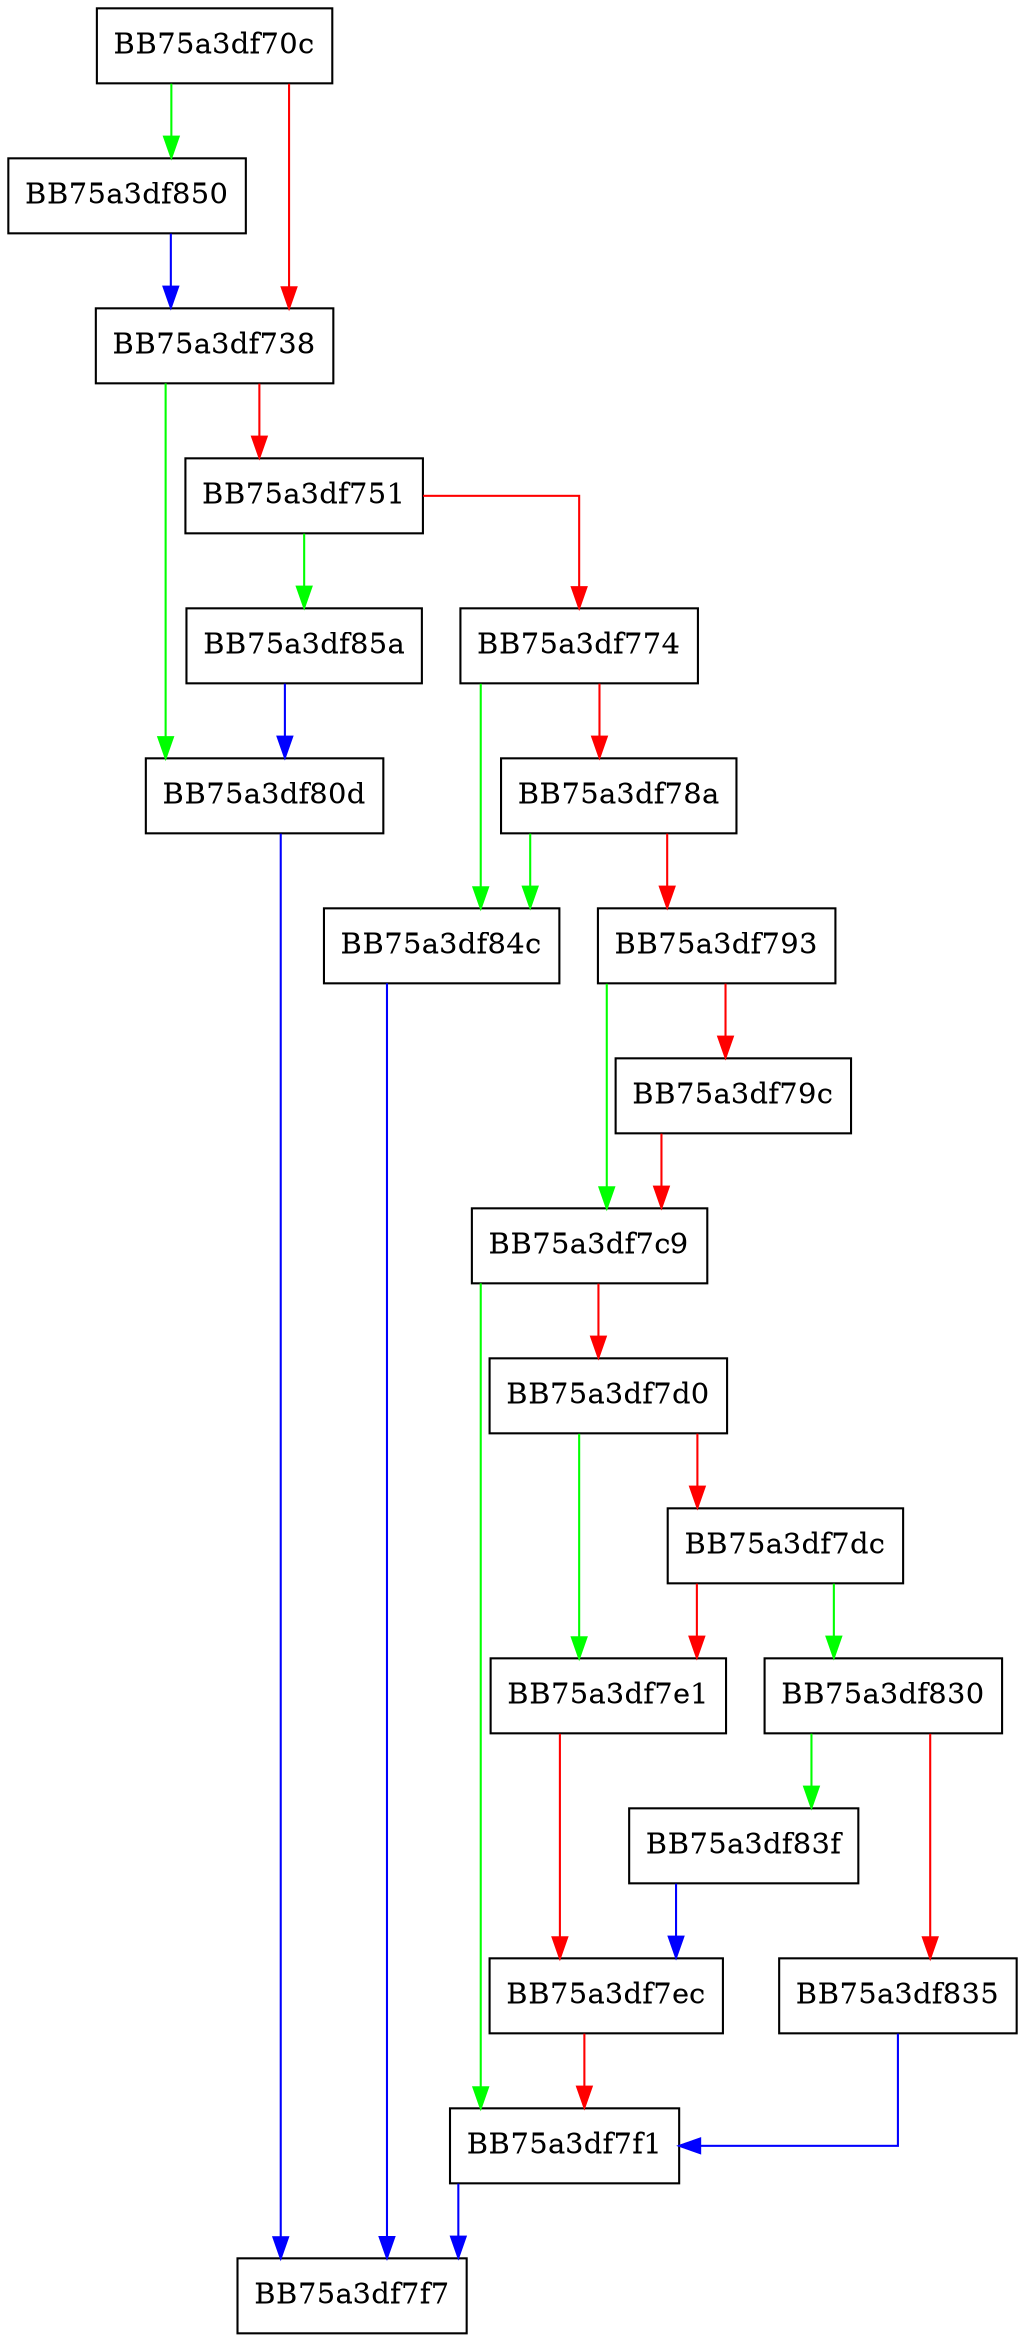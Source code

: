 digraph FlushScanBuffer {
  node [shape="box"];
  graph [splines=ortho];
  BB75a3df70c -> BB75a3df850 [color="green"];
  BB75a3df70c -> BB75a3df738 [color="red"];
  BB75a3df738 -> BB75a3df80d [color="green"];
  BB75a3df738 -> BB75a3df751 [color="red"];
  BB75a3df751 -> BB75a3df85a [color="green"];
  BB75a3df751 -> BB75a3df774 [color="red"];
  BB75a3df774 -> BB75a3df84c [color="green"];
  BB75a3df774 -> BB75a3df78a [color="red"];
  BB75a3df78a -> BB75a3df84c [color="green"];
  BB75a3df78a -> BB75a3df793 [color="red"];
  BB75a3df793 -> BB75a3df7c9 [color="green"];
  BB75a3df793 -> BB75a3df79c [color="red"];
  BB75a3df79c -> BB75a3df7c9 [color="red"];
  BB75a3df7c9 -> BB75a3df7f1 [color="green"];
  BB75a3df7c9 -> BB75a3df7d0 [color="red"];
  BB75a3df7d0 -> BB75a3df7e1 [color="green"];
  BB75a3df7d0 -> BB75a3df7dc [color="red"];
  BB75a3df7dc -> BB75a3df830 [color="green"];
  BB75a3df7dc -> BB75a3df7e1 [color="red"];
  BB75a3df7e1 -> BB75a3df7ec [color="red"];
  BB75a3df7ec -> BB75a3df7f1 [color="red"];
  BB75a3df7f1 -> BB75a3df7f7 [color="blue"];
  BB75a3df80d -> BB75a3df7f7 [color="blue"];
  BB75a3df830 -> BB75a3df83f [color="green"];
  BB75a3df830 -> BB75a3df835 [color="red"];
  BB75a3df835 -> BB75a3df7f1 [color="blue"];
  BB75a3df83f -> BB75a3df7ec [color="blue"];
  BB75a3df84c -> BB75a3df7f7 [color="blue"];
  BB75a3df850 -> BB75a3df738 [color="blue"];
  BB75a3df85a -> BB75a3df80d [color="blue"];
}